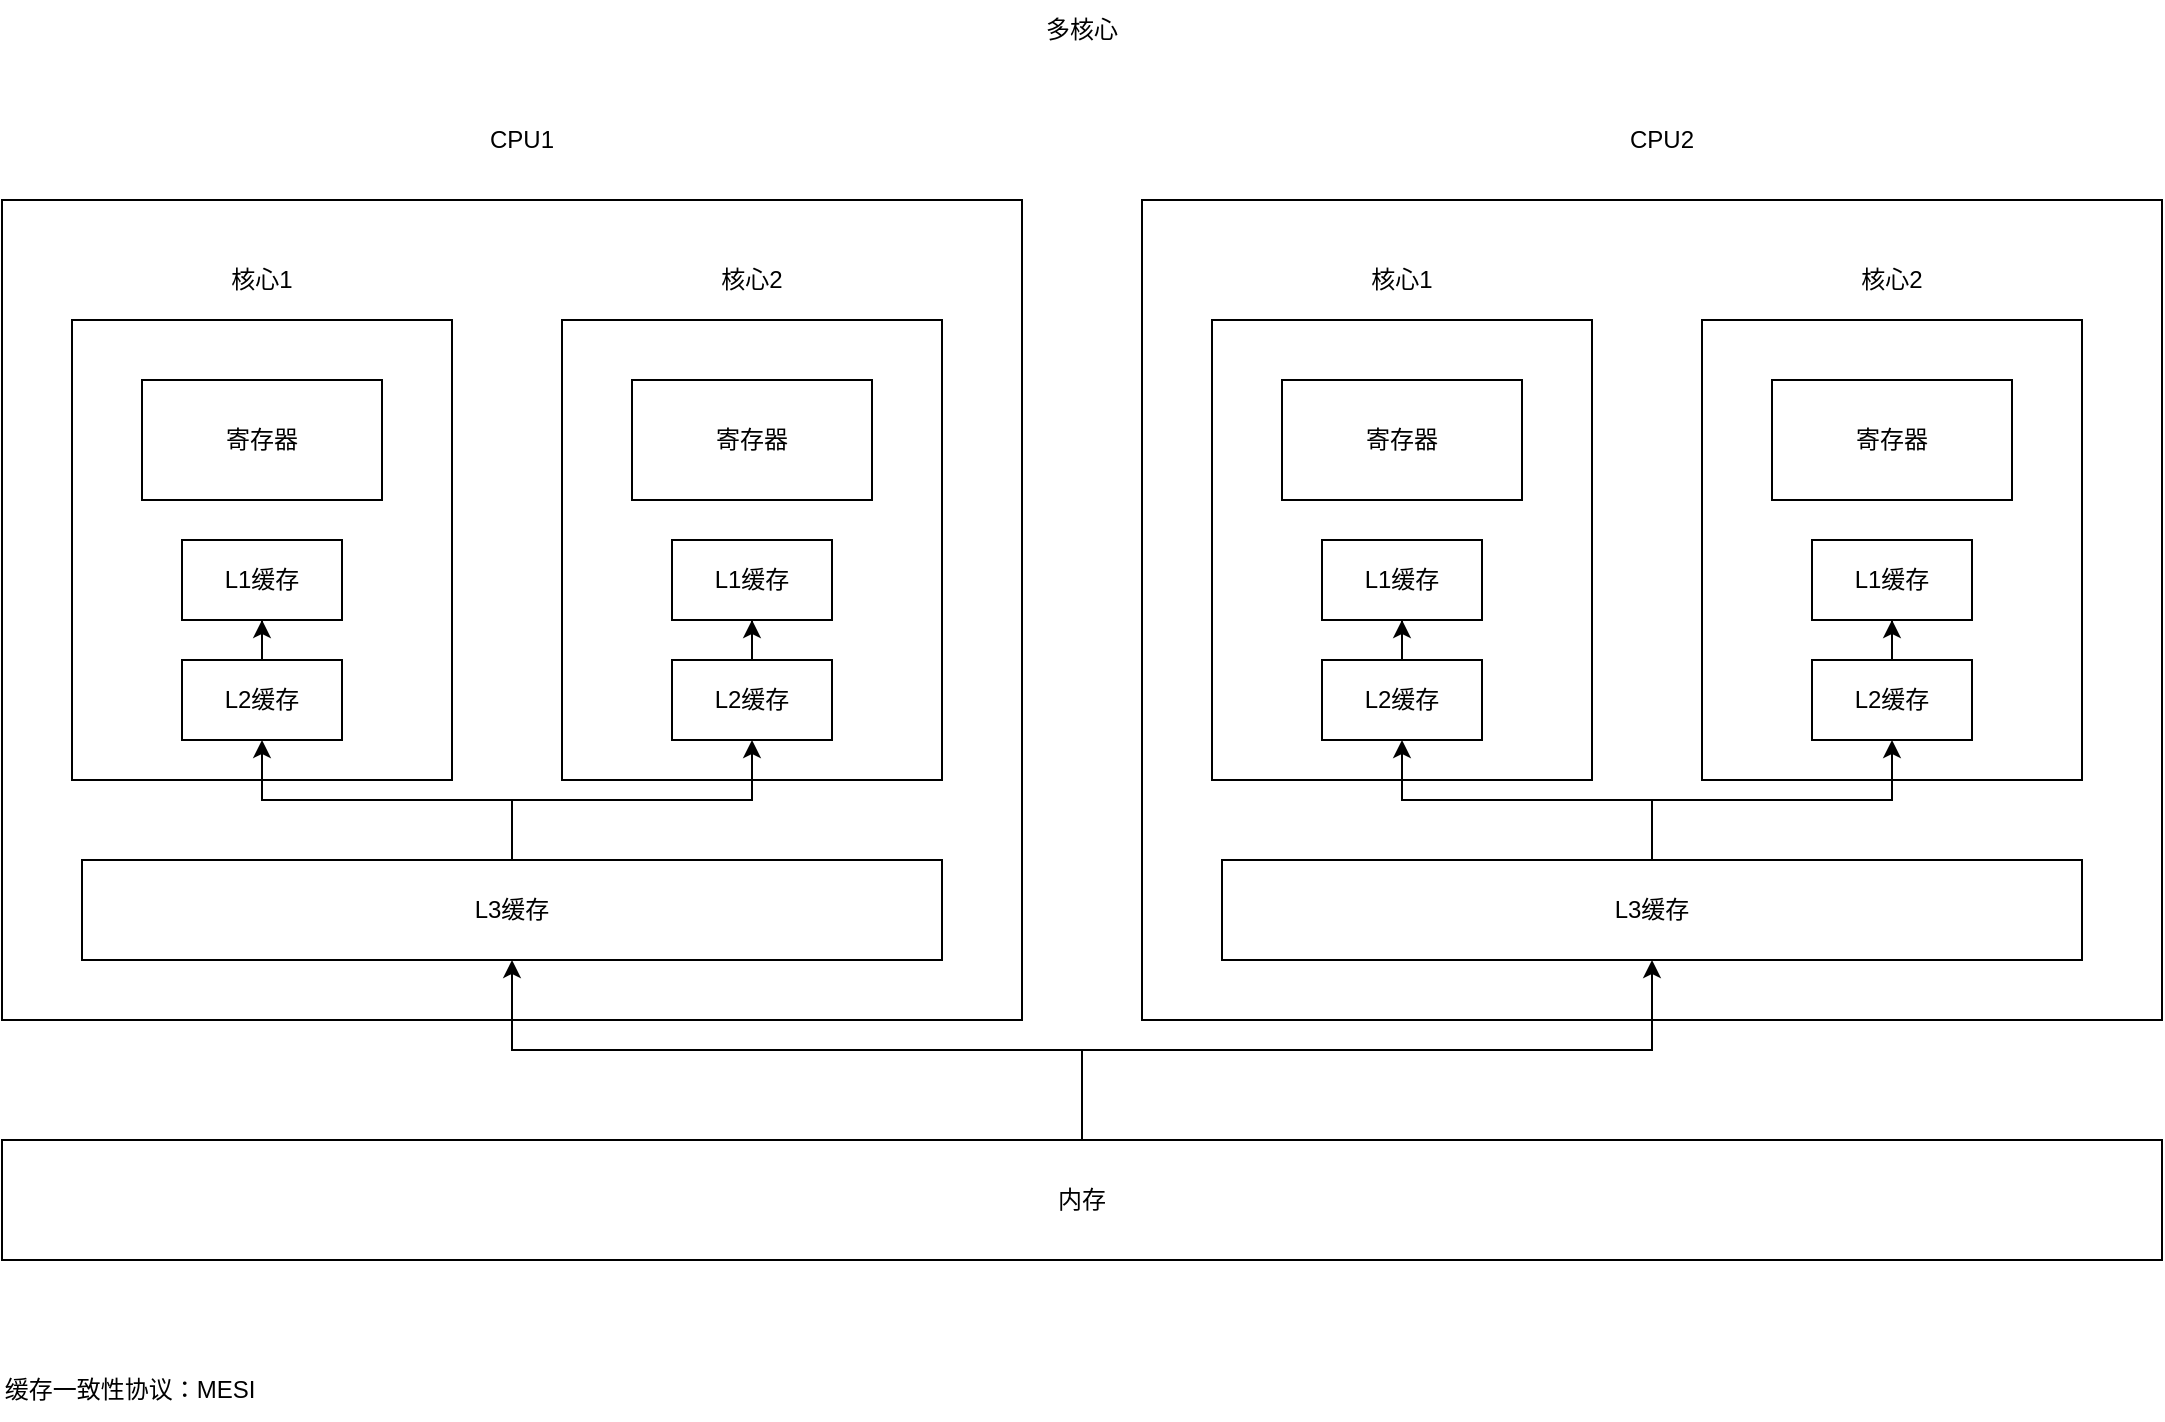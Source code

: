 <mxfile version="15.0.3" type="github">
  <diagram id="Jm8AbhTh9HR1tHQFC9yH" name="Page-1">
    <mxGraphModel dx="1422" dy="794" grid="1" gridSize="10" guides="1" tooltips="1" connect="1" arrows="1" fold="1" page="1" pageScale="1" pageWidth="827" pageHeight="1169" math="0" shadow="0">
      <root>
        <mxCell id="0" />
        <mxCell id="1" parent="0" />
        <mxCell id="vB_P8vEvLiJKS9wR8KCA-11" value="" style="rounded=0;whiteSpace=wrap;html=1;" vertex="1" parent="1">
          <mxGeometry x="60" y="210" width="510" height="410" as="geometry" />
        </mxCell>
        <mxCell id="vB_P8vEvLiJKS9wR8KCA-4" value="" style="rounded=0;whiteSpace=wrap;html=1;" vertex="1" parent="1">
          <mxGeometry x="95" y="270" width="190" height="230" as="geometry" />
        </mxCell>
        <mxCell id="vB_P8vEvLiJKS9wR8KCA-1" value="寄存器" style="rounded=0;whiteSpace=wrap;html=1;" vertex="1" parent="1">
          <mxGeometry x="130" y="300" width="120" height="60" as="geometry" />
        </mxCell>
        <mxCell id="vB_P8vEvLiJKS9wR8KCA-2" value="L1缓存" style="rounded=0;whiteSpace=wrap;html=1;" vertex="1" parent="1">
          <mxGeometry x="150" y="380" width="80" height="40" as="geometry" />
        </mxCell>
        <mxCell id="vB_P8vEvLiJKS9wR8KCA-36" style="edgeStyle=orthogonalEdgeStyle;rounded=0;orthogonalLoop=1;jettySize=auto;html=1;entryX=0.5;entryY=1;entryDx=0;entryDy=0;" edge="1" parent="1" source="vB_P8vEvLiJKS9wR8KCA-3" target="vB_P8vEvLiJKS9wR8KCA-2">
          <mxGeometry relative="1" as="geometry" />
        </mxCell>
        <mxCell id="vB_P8vEvLiJKS9wR8KCA-3" value="L2缓存" style="rounded=0;whiteSpace=wrap;html=1;" vertex="1" parent="1">
          <mxGeometry x="150" y="440" width="80" height="40" as="geometry" />
        </mxCell>
        <mxCell id="vB_P8vEvLiJKS9wR8KCA-5" value="核心1" style="text;html=1;strokeColor=none;fillColor=none;align=center;verticalAlign=middle;whiteSpace=wrap;rounded=0;" vertex="1" parent="1">
          <mxGeometry x="170" y="240" width="40" height="20" as="geometry" />
        </mxCell>
        <mxCell id="vB_P8vEvLiJKS9wR8KCA-6" value="" style="rounded=0;whiteSpace=wrap;html=1;" vertex="1" parent="1">
          <mxGeometry x="340" y="270" width="190" height="230" as="geometry" />
        </mxCell>
        <mxCell id="vB_P8vEvLiJKS9wR8KCA-7" value="寄存器" style="rounded=0;whiteSpace=wrap;html=1;" vertex="1" parent="1">
          <mxGeometry x="375" y="300" width="120" height="60" as="geometry" />
        </mxCell>
        <mxCell id="vB_P8vEvLiJKS9wR8KCA-8" value="L1缓存" style="rounded=0;whiteSpace=wrap;html=1;" vertex="1" parent="1">
          <mxGeometry x="395" y="380" width="80" height="40" as="geometry" />
        </mxCell>
        <mxCell id="vB_P8vEvLiJKS9wR8KCA-38" style="edgeStyle=orthogonalEdgeStyle;rounded=0;orthogonalLoop=1;jettySize=auto;html=1;" edge="1" parent="1" source="vB_P8vEvLiJKS9wR8KCA-9" target="vB_P8vEvLiJKS9wR8KCA-8">
          <mxGeometry relative="1" as="geometry" />
        </mxCell>
        <mxCell id="vB_P8vEvLiJKS9wR8KCA-9" value="L2缓存" style="rounded=0;whiteSpace=wrap;html=1;" vertex="1" parent="1">
          <mxGeometry x="395" y="440" width="80" height="40" as="geometry" />
        </mxCell>
        <mxCell id="vB_P8vEvLiJKS9wR8KCA-10" value="核心2" style="text;html=1;strokeColor=none;fillColor=none;align=center;verticalAlign=middle;whiteSpace=wrap;rounded=0;" vertex="1" parent="1">
          <mxGeometry x="415" y="240" width="40" height="20" as="geometry" />
        </mxCell>
        <mxCell id="vB_P8vEvLiJKS9wR8KCA-12" value="CPU1" style="text;html=1;strokeColor=none;fillColor=none;align=center;verticalAlign=middle;whiteSpace=wrap;rounded=0;" vertex="1" parent="1">
          <mxGeometry x="300" y="170" width="40" height="20" as="geometry" />
        </mxCell>
        <mxCell id="vB_P8vEvLiJKS9wR8KCA-32" style="edgeStyle=orthogonalEdgeStyle;rounded=0;orthogonalLoop=1;jettySize=auto;html=1;entryX=0.5;entryY=1;entryDx=0;entryDy=0;" edge="1" parent="1" source="vB_P8vEvLiJKS9wR8KCA-13" target="vB_P8vEvLiJKS9wR8KCA-3">
          <mxGeometry relative="1" as="geometry" />
        </mxCell>
        <mxCell id="vB_P8vEvLiJKS9wR8KCA-37" style="edgeStyle=orthogonalEdgeStyle;rounded=0;orthogonalLoop=1;jettySize=auto;html=1;" edge="1" parent="1" source="vB_P8vEvLiJKS9wR8KCA-13" target="vB_P8vEvLiJKS9wR8KCA-9">
          <mxGeometry relative="1" as="geometry" />
        </mxCell>
        <mxCell id="vB_P8vEvLiJKS9wR8KCA-13" value="L3缓存" style="rounded=0;whiteSpace=wrap;html=1;" vertex="1" parent="1">
          <mxGeometry x="100" y="540" width="430" height="50" as="geometry" />
        </mxCell>
        <mxCell id="vB_P8vEvLiJKS9wR8KCA-14" value="" style="rounded=0;whiteSpace=wrap;html=1;" vertex="1" parent="1">
          <mxGeometry x="630" y="210" width="510" height="410" as="geometry" />
        </mxCell>
        <mxCell id="vB_P8vEvLiJKS9wR8KCA-15" value="" style="rounded=0;whiteSpace=wrap;html=1;" vertex="1" parent="1">
          <mxGeometry x="665" y="270" width="190" height="230" as="geometry" />
        </mxCell>
        <mxCell id="vB_P8vEvLiJKS9wR8KCA-16" value="寄存器" style="rounded=0;whiteSpace=wrap;html=1;" vertex="1" parent="1">
          <mxGeometry x="700" y="300" width="120" height="60" as="geometry" />
        </mxCell>
        <mxCell id="vB_P8vEvLiJKS9wR8KCA-17" value="L1缓存" style="rounded=0;whiteSpace=wrap;html=1;" vertex="1" parent="1">
          <mxGeometry x="720" y="380" width="80" height="40" as="geometry" />
        </mxCell>
        <mxCell id="vB_P8vEvLiJKS9wR8KCA-39" style="edgeStyle=orthogonalEdgeStyle;rounded=0;orthogonalLoop=1;jettySize=auto;html=1;" edge="1" parent="1" source="vB_P8vEvLiJKS9wR8KCA-18" target="vB_P8vEvLiJKS9wR8KCA-17">
          <mxGeometry relative="1" as="geometry" />
        </mxCell>
        <mxCell id="vB_P8vEvLiJKS9wR8KCA-18" value="L2缓存" style="rounded=0;whiteSpace=wrap;html=1;" vertex="1" parent="1">
          <mxGeometry x="720" y="440" width="80" height="40" as="geometry" />
        </mxCell>
        <mxCell id="vB_P8vEvLiJKS9wR8KCA-19" value="核心1" style="text;html=1;strokeColor=none;fillColor=none;align=center;verticalAlign=middle;whiteSpace=wrap;rounded=0;" vertex="1" parent="1">
          <mxGeometry x="740" y="240" width="40" height="20" as="geometry" />
        </mxCell>
        <mxCell id="vB_P8vEvLiJKS9wR8KCA-20" value="" style="rounded=0;whiteSpace=wrap;html=1;" vertex="1" parent="1">
          <mxGeometry x="910" y="270" width="190" height="230" as="geometry" />
        </mxCell>
        <mxCell id="vB_P8vEvLiJKS9wR8KCA-21" value="寄存器" style="rounded=0;whiteSpace=wrap;html=1;" vertex="1" parent="1">
          <mxGeometry x="945" y="300" width="120" height="60" as="geometry" />
        </mxCell>
        <mxCell id="vB_P8vEvLiJKS9wR8KCA-22" value="L1缓存" style="rounded=0;whiteSpace=wrap;html=1;" vertex="1" parent="1">
          <mxGeometry x="965" y="380" width="80" height="40" as="geometry" />
        </mxCell>
        <mxCell id="vB_P8vEvLiJKS9wR8KCA-40" style="edgeStyle=orthogonalEdgeStyle;rounded=0;orthogonalLoop=1;jettySize=auto;html=1;" edge="1" parent="1" source="vB_P8vEvLiJKS9wR8KCA-23" target="vB_P8vEvLiJKS9wR8KCA-22">
          <mxGeometry relative="1" as="geometry" />
        </mxCell>
        <mxCell id="vB_P8vEvLiJKS9wR8KCA-23" value="L2缓存" style="rounded=0;whiteSpace=wrap;html=1;" vertex="1" parent="1">
          <mxGeometry x="965" y="440" width="80" height="40" as="geometry" />
        </mxCell>
        <mxCell id="vB_P8vEvLiJKS9wR8KCA-24" value="核心2" style="text;html=1;strokeColor=none;fillColor=none;align=center;verticalAlign=middle;whiteSpace=wrap;rounded=0;" vertex="1" parent="1">
          <mxGeometry x="985" y="240" width="40" height="20" as="geometry" />
        </mxCell>
        <mxCell id="vB_P8vEvLiJKS9wR8KCA-25" value="CPU2" style="text;html=1;strokeColor=none;fillColor=none;align=center;verticalAlign=middle;whiteSpace=wrap;rounded=0;" vertex="1" parent="1">
          <mxGeometry x="870" y="170" width="40" height="20" as="geometry" />
        </mxCell>
        <mxCell id="vB_P8vEvLiJKS9wR8KCA-33" style="edgeStyle=orthogonalEdgeStyle;rounded=0;orthogonalLoop=1;jettySize=auto;html=1;" edge="1" parent="1" source="vB_P8vEvLiJKS9wR8KCA-26" target="vB_P8vEvLiJKS9wR8KCA-18">
          <mxGeometry relative="1" as="geometry" />
        </mxCell>
        <mxCell id="vB_P8vEvLiJKS9wR8KCA-34" style="edgeStyle=orthogonalEdgeStyle;rounded=0;orthogonalLoop=1;jettySize=auto;html=1;" edge="1" parent="1" source="vB_P8vEvLiJKS9wR8KCA-26" target="vB_P8vEvLiJKS9wR8KCA-23">
          <mxGeometry relative="1" as="geometry" />
        </mxCell>
        <mxCell id="vB_P8vEvLiJKS9wR8KCA-26" value="L3缓存" style="rounded=0;whiteSpace=wrap;html=1;" vertex="1" parent="1">
          <mxGeometry x="670" y="540" width="430" height="50" as="geometry" />
        </mxCell>
        <mxCell id="vB_P8vEvLiJKS9wR8KCA-27" value="多核心" style="text;html=1;strokeColor=none;fillColor=none;align=center;verticalAlign=middle;whiteSpace=wrap;rounded=0;" vertex="1" parent="1">
          <mxGeometry x="580" y="110" width="40" height="30" as="geometry" />
        </mxCell>
        <mxCell id="vB_P8vEvLiJKS9wR8KCA-30" style="edgeStyle=orthogonalEdgeStyle;rounded=0;orthogonalLoop=1;jettySize=auto;html=1;entryX=0.5;entryY=1;entryDx=0;entryDy=0;" edge="1" parent="1" source="vB_P8vEvLiJKS9wR8KCA-28" target="vB_P8vEvLiJKS9wR8KCA-13">
          <mxGeometry relative="1" as="geometry" />
        </mxCell>
        <mxCell id="vB_P8vEvLiJKS9wR8KCA-31" style="edgeStyle=orthogonalEdgeStyle;rounded=0;orthogonalLoop=1;jettySize=auto;html=1;entryX=0.5;entryY=1;entryDx=0;entryDy=0;" edge="1" parent="1" source="vB_P8vEvLiJKS9wR8KCA-28" target="vB_P8vEvLiJKS9wR8KCA-26">
          <mxGeometry relative="1" as="geometry" />
        </mxCell>
        <mxCell id="vB_P8vEvLiJKS9wR8KCA-28" value="内存" style="rounded=0;whiteSpace=wrap;html=1;" vertex="1" parent="1">
          <mxGeometry x="60" y="680" width="1080" height="60" as="geometry" />
        </mxCell>
        <mxCell id="vB_P8vEvLiJKS9wR8KCA-41" value="缓存一致性协议：MESI" style="text;html=1;strokeColor=none;fillColor=none;align=center;verticalAlign=middle;whiteSpace=wrap;rounded=0;" vertex="1" parent="1">
          <mxGeometry x="59" y="790" width="130" height="30" as="geometry" />
        </mxCell>
      </root>
    </mxGraphModel>
  </diagram>
</mxfile>
